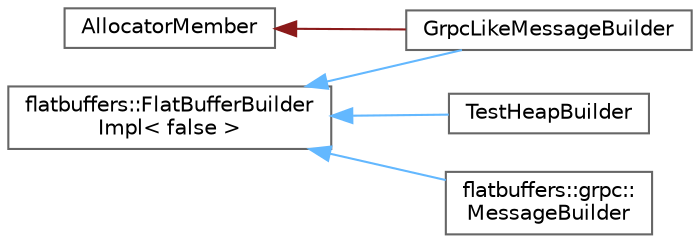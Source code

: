 digraph "Graphical Class Hierarchy"
{
 // LATEX_PDF_SIZE
  bgcolor="transparent";
  edge [fontname=Helvetica,fontsize=10,labelfontname=Helvetica,labelfontsize=10];
  node [fontname=Helvetica,fontsize=10,shape=box,height=0.2,width=0.4];
  rankdir="LR";
  Node0 [id="Node000000",label="AllocatorMember",height=0.2,width=0.4,color="grey40", fillcolor="white", style="filled",URL="$structAllocatorMember.html",tooltip=" "];
  Node0 -> Node1 [id="edge1_Node000000_Node000001",dir="back",color="firebrick4",style="solid",tooltip=" "];
  Node1 [id="Node000001",label="GrpcLikeMessageBuilder",height=0.2,width=0.4,color="grey40", fillcolor="white", style="filled",URL="$structGrpcLikeMessageBuilder.html",tooltip=" "];
  Node2 [id="Node000002",label="flatbuffers::FlatBufferBuilder\lImpl\< false \>",height=0.2,width=0.4,color="grey40", fillcolor="white", style="filled",URL="$classflatbuffers_1_1FlatBufferBuilderImpl.html",tooltip=" "];
  Node2 -> Node1 [id="edge2_Node000002_Node000001",dir="back",color="steelblue1",style="solid",tooltip=" "];
  Node2 -> Node3 [id="edge3_Node000002_Node000003",dir="back",color="steelblue1",style="solid",tooltip=" "];
  Node3 [id="Node000003",label="TestHeapBuilder",height=0.2,width=0.4,color="grey40", fillcolor="white", style="filled",URL="$classTestHeapBuilder.html",tooltip=" "];
  Node2 -> Node4 [id="edge4_Node000002_Node000004",dir="back",color="steelblue1",style="solid",tooltip=" "];
  Node4 [id="Node000004",label="flatbuffers::grpc::\lMessageBuilder",height=0.2,width=0.4,color="grey40", fillcolor="white", style="filled",URL="$classflatbuffers_1_1grpc_1_1MessageBuilder.html",tooltip=" "];
}
